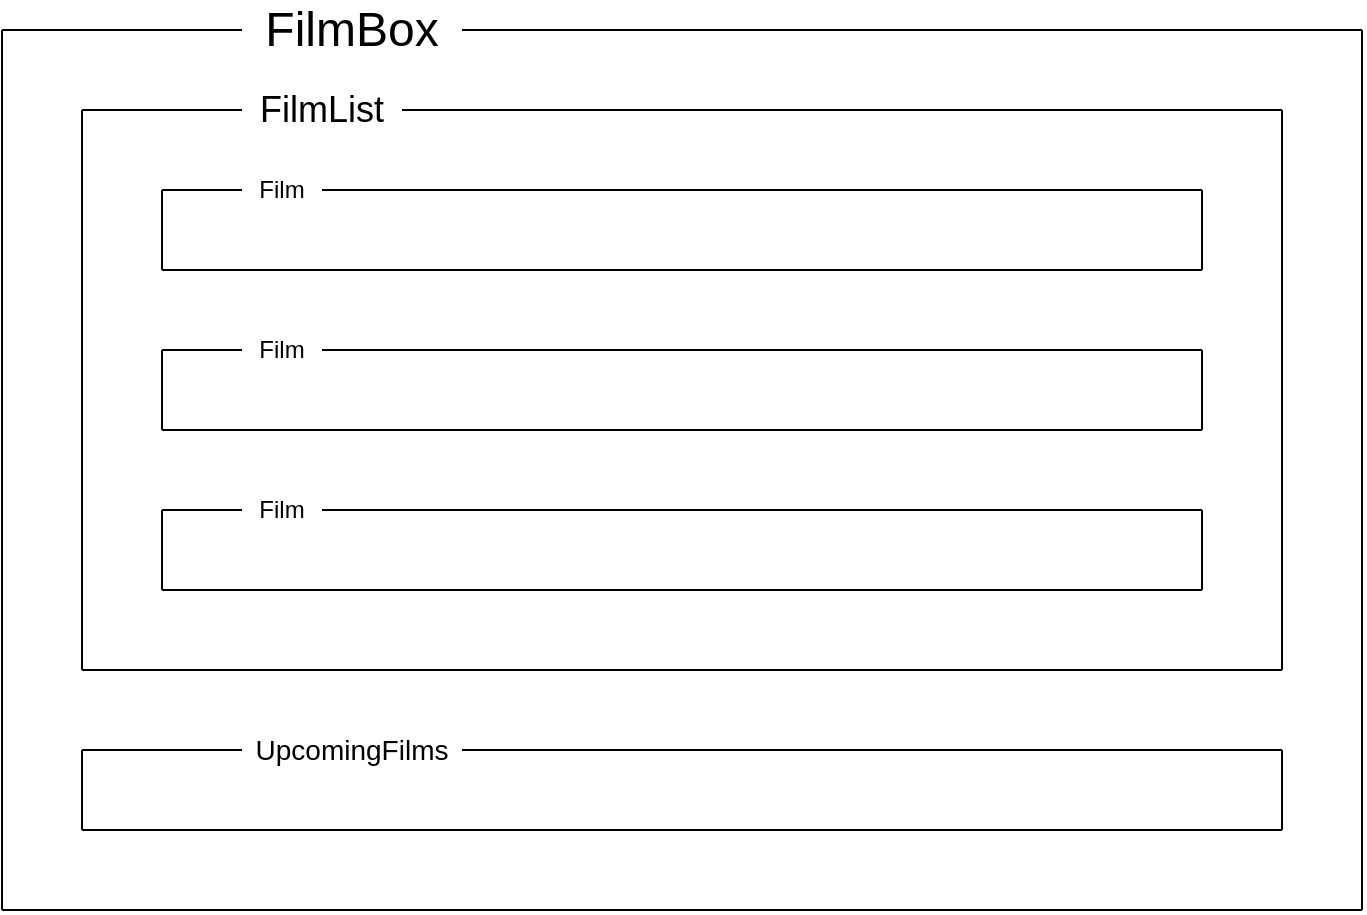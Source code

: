 <mxfile version="14.2.7" type="device"><diagram id="3GJEZOuk_2DZCggayrHP" name="Page-1"><mxGraphModel dx="1039" dy="506" grid="1" gridSize="10" guides="1" tooltips="1" connect="1" arrows="1" fold="1" page="1" pageScale="1" pageWidth="827" pageHeight="1169" math="0" shadow="0"><root><mxCell id="0"/><mxCell id="1" parent="0"/><mxCell id="y9XCn3Vj8Iyd6kDBv2sQ-3" value="" style="endArrow=none;html=1;fillColor=#FF0000;" edge="1" parent="1"><mxGeometry width="50" height="50" relative="1" as="geometry"><mxPoint x="80" y="480" as="sourcePoint"/><mxPoint x="80" y="40" as="targetPoint"/></mxGeometry></mxCell><mxCell id="y9XCn3Vj8Iyd6kDBv2sQ-4" value="" style="endArrow=none;html=1;" edge="1" parent="1"><mxGeometry width="50" height="50" relative="1" as="geometry"><mxPoint x="80" y="480" as="sourcePoint"/><mxPoint x="760" y="480" as="targetPoint"/></mxGeometry></mxCell><mxCell id="y9XCn3Vj8Iyd6kDBv2sQ-5" value="" style="endArrow=none;html=1;" edge="1" parent="1"><mxGeometry width="50" height="50" relative="1" as="geometry"><mxPoint x="760" y="480" as="sourcePoint"/><mxPoint x="760" y="40" as="targetPoint"/></mxGeometry></mxCell><mxCell id="y9XCn3Vj8Iyd6kDBv2sQ-6" value="" style="endArrow=none;html=1;" edge="1" parent="1"><mxGeometry width="50" height="50" relative="1" as="geometry"><mxPoint x="80" y="40" as="sourcePoint"/><mxPoint x="200" y="40" as="targetPoint"/></mxGeometry></mxCell><mxCell id="y9XCn3Vj8Iyd6kDBv2sQ-7" value="&lt;font style=&quot;font-size: 24px&quot;&gt;FilmBox&lt;/font&gt;" style="text;html=1;strokeColor=none;fillColor=none;align=center;verticalAlign=middle;whiteSpace=wrap;rounded=0;" vertex="1" parent="1"><mxGeometry x="200" y="30" width="110" height="20" as="geometry"/></mxCell><mxCell id="y9XCn3Vj8Iyd6kDBv2sQ-8" value="" style="endArrow=none;html=1;exitX=1;exitY=0.5;exitDx=0;exitDy=0;" edge="1" parent="1" source="y9XCn3Vj8Iyd6kDBv2sQ-7"><mxGeometry width="50" height="50" relative="1" as="geometry"><mxPoint x="390" y="270" as="sourcePoint"/><mxPoint x="760" y="40" as="targetPoint"/></mxGeometry></mxCell><mxCell id="y9XCn3Vj8Iyd6kDBv2sQ-9" value="" style="endArrow=none;html=1;" edge="1" parent="1"><mxGeometry width="50" height="50" relative="1" as="geometry"><mxPoint x="120" y="360" as="sourcePoint"/><mxPoint x="120" y="80" as="targetPoint"/></mxGeometry></mxCell><mxCell id="y9XCn3Vj8Iyd6kDBv2sQ-10" value="" style="endArrow=none;html=1;" edge="1" parent="1"><mxGeometry width="50" height="50" relative="1" as="geometry"><mxPoint x="120" y="360" as="sourcePoint"/><mxPoint x="720" y="360" as="targetPoint"/></mxGeometry></mxCell><mxCell id="y9XCn3Vj8Iyd6kDBv2sQ-11" value="" style="endArrow=none;html=1;" edge="1" parent="1"><mxGeometry width="50" height="50" relative="1" as="geometry"><mxPoint x="720" y="360" as="sourcePoint"/><mxPoint x="720" y="80" as="targetPoint"/></mxGeometry></mxCell><mxCell id="y9XCn3Vj8Iyd6kDBv2sQ-12" value="" style="endArrow=none;html=1;" edge="1" parent="1"><mxGeometry width="50" height="50" relative="1" as="geometry"><mxPoint x="120" y="80" as="sourcePoint"/><mxPoint x="200" y="80" as="targetPoint"/></mxGeometry></mxCell><mxCell id="y9XCn3Vj8Iyd6kDBv2sQ-13" value="&lt;font style=&quot;font-size: 18px&quot;&gt;FilmList&lt;/font&gt;" style="text;html=1;strokeColor=none;fillColor=none;align=center;verticalAlign=middle;whiteSpace=wrap;rounded=0;" vertex="1" parent="1"><mxGeometry x="220" y="70" width="40" height="20" as="geometry"/></mxCell><mxCell id="y9XCn3Vj8Iyd6kDBv2sQ-15" value="" style="endArrow=none;html=1;" edge="1" parent="1"><mxGeometry width="50" height="50" relative="1" as="geometry"><mxPoint x="280" y="80" as="sourcePoint"/><mxPoint x="720" y="80" as="targetPoint"/></mxGeometry></mxCell><mxCell id="y9XCn3Vj8Iyd6kDBv2sQ-16" value="" style="endArrow=none;html=1;" edge="1" parent="1"><mxGeometry width="50" height="50" relative="1" as="geometry"><mxPoint x="160" y="120" as="sourcePoint"/><mxPoint x="160" y="160" as="targetPoint"/></mxGeometry></mxCell><mxCell id="y9XCn3Vj8Iyd6kDBv2sQ-17" value="" style="endArrow=none;html=1;" edge="1" parent="1"><mxGeometry width="50" height="50" relative="1" as="geometry"><mxPoint x="160" y="160" as="sourcePoint"/><mxPoint x="680" y="160" as="targetPoint"/></mxGeometry></mxCell><mxCell id="y9XCn3Vj8Iyd6kDBv2sQ-18" value="" style="endArrow=none;html=1;" edge="1" parent="1"><mxGeometry width="50" height="50" relative="1" as="geometry"><mxPoint x="160" y="120" as="sourcePoint"/><mxPoint x="200" y="120" as="targetPoint"/></mxGeometry></mxCell><mxCell id="y9XCn3Vj8Iyd6kDBv2sQ-19" value="Film" style="text;html=1;strokeColor=none;fillColor=none;align=center;verticalAlign=middle;whiteSpace=wrap;rounded=0;" vertex="1" parent="1"><mxGeometry x="200" y="110" width="40" height="20" as="geometry"/></mxCell><mxCell id="y9XCn3Vj8Iyd6kDBv2sQ-20" value="" style="endArrow=none;html=1;exitX=1;exitY=0.5;exitDx=0;exitDy=0;" edge="1" parent="1" source="y9XCn3Vj8Iyd6kDBv2sQ-19"><mxGeometry width="50" height="50" relative="1" as="geometry"><mxPoint x="390" y="260" as="sourcePoint"/><mxPoint x="680" y="120" as="targetPoint"/></mxGeometry></mxCell><mxCell id="y9XCn3Vj8Iyd6kDBv2sQ-21" value="" style="endArrow=none;html=1;" edge="1" parent="1"><mxGeometry width="50" height="50" relative="1" as="geometry"><mxPoint x="680" y="160" as="sourcePoint"/><mxPoint x="680" y="120" as="targetPoint"/></mxGeometry></mxCell><mxCell id="y9XCn3Vj8Iyd6kDBv2sQ-35" value="" style="endArrow=none;html=1;" edge="1" parent="1"><mxGeometry width="50" height="50" relative="1" as="geometry"><mxPoint x="160" y="200" as="sourcePoint"/><mxPoint x="160" y="240" as="targetPoint"/></mxGeometry></mxCell><mxCell id="y9XCn3Vj8Iyd6kDBv2sQ-36" value="" style="endArrow=none;html=1;" edge="1" parent="1"><mxGeometry width="50" height="50" relative="1" as="geometry"><mxPoint x="160" y="240" as="sourcePoint"/><mxPoint x="680" y="240" as="targetPoint"/></mxGeometry></mxCell><mxCell id="y9XCn3Vj8Iyd6kDBv2sQ-37" value="" style="endArrow=none;html=1;" edge="1" parent="1"><mxGeometry width="50" height="50" relative="1" as="geometry"><mxPoint x="160" y="200" as="sourcePoint"/><mxPoint x="200" y="200" as="targetPoint"/></mxGeometry></mxCell><mxCell id="y9XCn3Vj8Iyd6kDBv2sQ-38" value="Film" style="text;html=1;strokeColor=none;fillColor=none;align=center;verticalAlign=middle;whiteSpace=wrap;rounded=0;" vertex="1" parent="1"><mxGeometry x="200" y="190" width="40" height="20" as="geometry"/></mxCell><mxCell id="y9XCn3Vj8Iyd6kDBv2sQ-39" value="" style="endArrow=none;html=1;exitX=1;exitY=0.5;exitDx=0;exitDy=0;" edge="1" parent="1" source="y9XCn3Vj8Iyd6kDBv2sQ-38"><mxGeometry width="50" height="50" relative="1" as="geometry"><mxPoint x="390" y="340" as="sourcePoint"/><mxPoint x="680" y="200" as="targetPoint"/></mxGeometry></mxCell><mxCell id="y9XCn3Vj8Iyd6kDBv2sQ-40" value="" style="endArrow=none;html=1;" edge="1" parent="1"><mxGeometry width="50" height="50" relative="1" as="geometry"><mxPoint x="680" y="240" as="sourcePoint"/><mxPoint x="680" y="200" as="targetPoint"/></mxGeometry></mxCell><mxCell id="y9XCn3Vj8Iyd6kDBv2sQ-41" value="" style="endArrow=none;html=1;" edge="1" parent="1"><mxGeometry width="50" height="50" relative="1" as="geometry"><mxPoint x="160" y="280" as="sourcePoint"/><mxPoint x="160" y="320" as="targetPoint"/></mxGeometry></mxCell><mxCell id="y9XCn3Vj8Iyd6kDBv2sQ-42" value="" style="endArrow=none;html=1;" edge="1" parent="1"><mxGeometry width="50" height="50" relative="1" as="geometry"><mxPoint x="160" y="320" as="sourcePoint"/><mxPoint x="680" y="320" as="targetPoint"/></mxGeometry></mxCell><mxCell id="y9XCn3Vj8Iyd6kDBv2sQ-43" value="" style="endArrow=none;html=1;" edge="1" parent="1"><mxGeometry width="50" height="50" relative="1" as="geometry"><mxPoint x="160" y="280" as="sourcePoint"/><mxPoint x="200" y="280" as="targetPoint"/></mxGeometry></mxCell><mxCell id="y9XCn3Vj8Iyd6kDBv2sQ-44" value="Film" style="text;html=1;strokeColor=none;fillColor=none;align=center;verticalAlign=middle;whiteSpace=wrap;rounded=0;" vertex="1" parent="1"><mxGeometry x="200" y="270" width="40" height="20" as="geometry"/></mxCell><mxCell id="y9XCn3Vj8Iyd6kDBv2sQ-45" value="" style="endArrow=none;html=1;exitX=1;exitY=0.5;exitDx=0;exitDy=0;" edge="1" parent="1" source="y9XCn3Vj8Iyd6kDBv2sQ-44"><mxGeometry width="50" height="50" relative="1" as="geometry"><mxPoint x="390" y="420" as="sourcePoint"/><mxPoint x="680" y="280" as="targetPoint"/></mxGeometry></mxCell><mxCell id="y9XCn3Vj8Iyd6kDBv2sQ-46" value="" style="endArrow=none;html=1;" edge="1" parent="1"><mxGeometry width="50" height="50" relative="1" as="geometry"><mxPoint x="680" y="320" as="sourcePoint"/><mxPoint x="680" y="280" as="targetPoint"/></mxGeometry></mxCell><mxCell id="y9XCn3Vj8Iyd6kDBv2sQ-47" value="" style="endArrow=none;html=1;" edge="1" parent="1"><mxGeometry width="50" height="50" relative="1" as="geometry"><mxPoint x="120" y="440" as="sourcePoint"/><mxPoint x="120" y="400" as="targetPoint"/></mxGeometry></mxCell><mxCell id="y9XCn3Vj8Iyd6kDBv2sQ-48" value="" style="endArrow=none;html=1;" edge="1" parent="1"><mxGeometry width="50" height="50" relative="1" as="geometry"><mxPoint x="120" y="440" as="sourcePoint"/><mxPoint x="720" y="440" as="targetPoint"/></mxGeometry></mxCell><mxCell id="y9XCn3Vj8Iyd6kDBv2sQ-49" value="" style="endArrow=none;html=1;" edge="1" parent="1"><mxGeometry width="50" height="50" relative="1" as="geometry"><mxPoint x="720" y="440" as="sourcePoint"/><mxPoint x="720" y="400" as="targetPoint"/></mxGeometry></mxCell><mxCell id="y9XCn3Vj8Iyd6kDBv2sQ-50" value="" style="endArrow=none;html=1;" edge="1" parent="1"><mxGeometry width="50" height="50" relative="1" as="geometry"><mxPoint x="120" y="400" as="sourcePoint"/><mxPoint x="200" y="400" as="targetPoint"/></mxGeometry></mxCell><mxCell id="y9XCn3Vj8Iyd6kDBv2sQ-52" value="&lt;font style=&quot;font-size: 14px&quot;&gt;UpcomingFilms&lt;/font&gt;" style="text;html=1;strokeColor=none;fillColor=none;align=center;verticalAlign=middle;whiteSpace=wrap;rounded=0;" vertex="1" parent="1"><mxGeometry x="235" y="390" width="40" height="20" as="geometry"/></mxCell><mxCell id="y9XCn3Vj8Iyd6kDBv2sQ-53" value="" style="endArrow=none;html=1;" edge="1" parent="1"><mxGeometry width="50" height="50" relative="1" as="geometry"><mxPoint x="310" y="400" as="sourcePoint"/><mxPoint x="720" y="400" as="targetPoint"/></mxGeometry></mxCell></root></mxGraphModel></diagram></mxfile>
